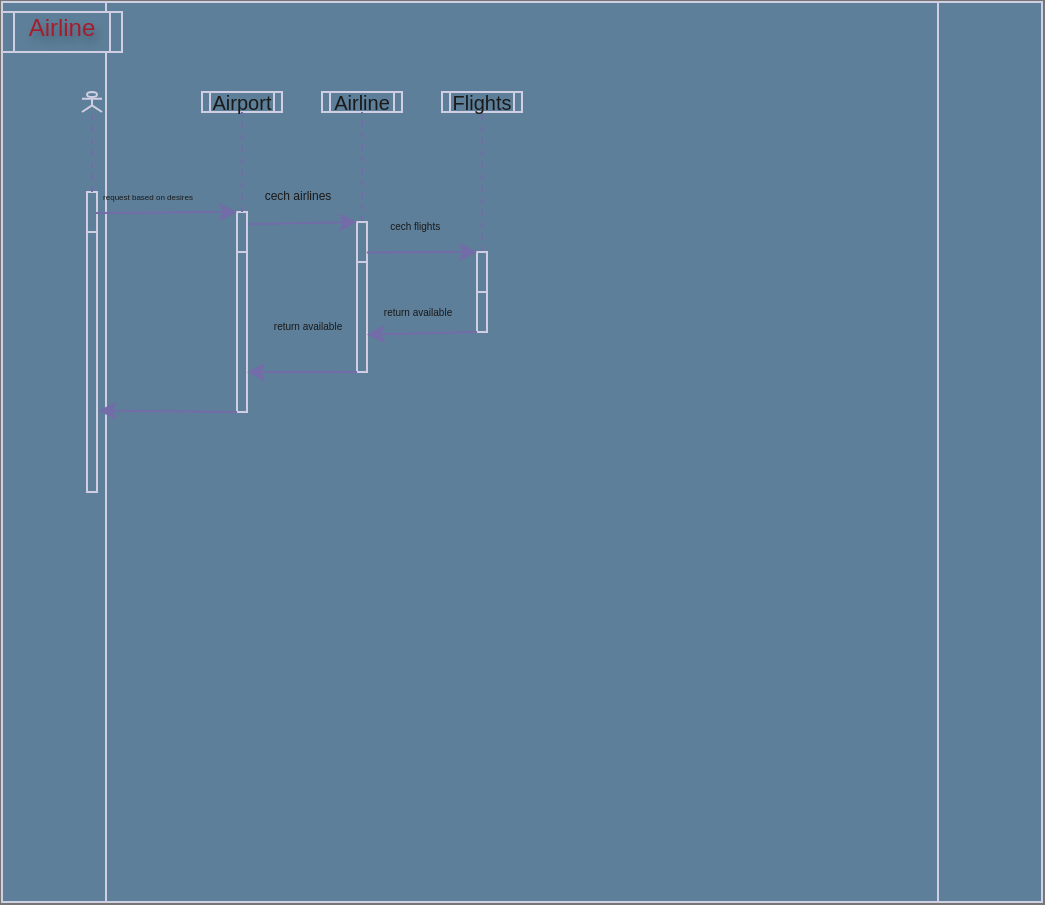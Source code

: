 <mxfile version="26.2.7">
  <diagram name="Page-1" id="lH5Z3lAxrBvs2syO8YQW">
    <mxGraphModel dx="680" dy="394" grid="1" gridSize="10" guides="1" tooltips="1" connect="1" arrows="1" fold="1" page="1" pageScale="1" pageWidth="850" pageHeight="1100" background="light-dark(#757774,#000000)" math="0" shadow="0">
      <root>
        <mxCell id="0" />
        <mxCell id="1" parent="0" />
        <mxCell id="P1_X3QhqcMqUGNyczKEQ-5" value="" style="shape=process;whiteSpace=wrap;html=1;backgroundOutline=1;labelBackgroundColor=none;fillColor=#5D7F99;strokeColor=#D0CEE2;fontColor=#1A1A1A;" vertex="1" parent="1">
          <mxGeometry x="190" y="135" width="520" height="450" as="geometry" />
        </mxCell>
        <mxCell id="P1_X3QhqcMqUGNyczKEQ-6" value="" style="shape=process;whiteSpace=wrap;html=1;backgroundOutline=1;labelBackgroundColor=none;fillColor=#5D7F99;strokeColor=#D0CEE2;fontColor=#1A1A1A;" vertex="1" parent="1">
          <mxGeometry x="190" y="140" width="60" height="20" as="geometry" />
        </mxCell>
        <mxCell id="P1_X3QhqcMqUGNyczKEQ-7" value="&lt;div&gt;Airline&lt;/div&gt;" style="text;html=1;align=center;verticalAlign=middle;whiteSpace=wrap;rounded=0;labelBackgroundColor=none;fontColor=light-dark(#A51D2D,#000000);labelBorderColor=none;textShadow=1;" vertex="1" parent="1">
          <mxGeometry x="190" y="135" width="60" height="25" as="geometry" />
        </mxCell>
        <mxCell id="P1_X3QhqcMqUGNyczKEQ-10" value="" style="shape=umlActor;verticalLabelPosition=bottom;verticalAlign=top;html=1;outlineConnect=0;strokeColor=#D0CEE2;fontColor=#1A1A1A;fillColor=#5D7F99;" vertex="1" parent="1">
          <mxGeometry x="230" y="180" width="10" height="10" as="geometry" />
        </mxCell>
        <mxCell id="P1_X3QhqcMqUGNyczKEQ-14" value="" style="shape=internalStorage;whiteSpace=wrap;html=1;backgroundOutline=1;strokeColor=#D0CEE2;fontColor=#1A1A1A;fillColor=#5D7F99;" vertex="1" parent="1">
          <mxGeometry x="232.5" y="230" width="5" height="150" as="geometry" />
        </mxCell>
        <mxCell id="P1_X3QhqcMqUGNyczKEQ-15" value="" style="endArrow=none;dashed=1;html=1;rounded=0;strokeColor=#736CA8;fontColor=#1A1A1A;" edge="1" parent="1" source="P1_X3QhqcMqUGNyczKEQ-14" target="P1_X3QhqcMqUGNyczKEQ-10">
          <mxGeometry width="50" height="50" relative="1" as="geometry">
            <mxPoint x="230" y="270" as="sourcePoint" />
            <mxPoint x="280" y="220" as="targetPoint" />
          </mxGeometry>
        </mxCell>
        <mxCell id="P1_X3QhqcMqUGNyczKEQ-17" value="&lt;font size=&quot;1&quot;&gt;Airport&lt;/font&gt;" style="shape=process;whiteSpace=wrap;html=1;backgroundOutline=1;strokeColor=#D0CEE2;fontColor=#1A1A1A;fillColor=#5D7F99;" vertex="1" parent="1">
          <mxGeometry x="290" y="180" width="40" height="10" as="geometry" />
        </mxCell>
        <mxCell id="P1_X3QhqcMqUGNyczKEQ-19" value="" style="shape=internalStorage;whiteSpace=wrap;html=1;backgroundOutline=1;strokeColor=#D0CEE2;fontColor=#1A1A1A;fillColor=#5D7F99;" vertex="1" parent="1">
          <mxGeometry x="307.5" y="240" width="5" height="100" as="geometry" />
        </mxCell>
        <mxCell id="P1_X3QhqcMqUGNyczKEQ-22" value="" style="endArrow=none;dashed=1;html=1;rounded=0;strokeColor=#736CA8;fontColor=#1A1A1A;exitX=0.5;exitY=0;exitDx=0;exitDy=0;entryX=0.5;entryY=1;entryDx=0;entryDy=0;" edge="1" parent="1" source="P1_X3QhqcMqUGNyczKEQ-19" target="P1_X3QhqcMqUGNyczKEQ-17">
          <mxGeometry width="50" height="50" relative="1" as="geometry">
            <mxPoint x="260" y="280" as="sourcePoint" />
            <mxPoint x="310" y="230" as="targetPoint" />
          </mxGeometry>
        </mxCell>
        <mxCell id="P1_X3QhqcMqUGNyczKEQ-24" value="" style="endArrow=classic;html=1;rounded=0;strokeColor=#736CA8;fontColor=#1A1A1A;exitX=0.867;exitY=0.07;exitDx=0;exitDy=0;exitPerimeter=0;entryX=0;entryY=0;entryDx=0;entryDy=0;" edge="1" parent="1" source="P1_X3QhqcMqUGNyczKEQ-14" target="P1_X3QhqcMqUGNyczKEQ-19">
          <mxGeometry width="50" height="50" relative="1" as="geometry">
            <mxPoint x="220" y="260" as="sourcePoint" />
            <mxPoint x="270" y="210" as="targetPoint" />
          </mxGeometry>
        </mxCell>
        <mxCell id="P1_X3QhqcMqUGNyczKEQ-28" value="&lt;font style=&quot;font-size: 4px;&quot;&gt;request based on desires&lt;/font&gt;" style="text;html=1;align=center;verticalAlign=middle;whiteSpace=wrap;rounded=0;fontColor=#1A1A1A;" vertex="1" parent="1">
          <mxGeometry x="232.5" y="215" width="60" height="30" as="geometry" />
        </mxCell>
        <mxCell id="P1_X3QhqcMqUGNyczKEQ-30" value="&lt;font size=&quot;1&quot;&gt;Airline&lt;/font&gt;" style="shape=process;whiteSpace=wrap;html=1;backgroundOutline=1;strokeColor=#D0CEE2;fontColor=#1A1A1A;fillColor=#5D7F99;" vertex="1" parent="1">
          <mxGeometry x="350" y="180" width="40" height="10" as="geometry" />
        </mxCell>
        <mxCell id="P1_X3QhqcMqUGNyczKEQ-31" value="" style="endArrow=none;dashed=1;html=1;rounded=0;strokeColor=#736CA8;fontColor=#1A1A1A;exitX=0.5;exitY=0;exitDx=0;exitDy=0;entryX=0.5;entryY=1;entryDx=0;entryDy=0;" edge="1" parent="1" source="P1_X3QhqcMqUGNyczKEQ-32" target="P1_X3QhqcMqUGNyczKEQ-30">
          <mxGeometry width="50" height="50" relative="1" as="geometry">
            <mxPoint x="320" y="250" as="sourcePoint" />
            <mxPoint x="320" y="200" as="targetPoint" />
          </mxGeometry>
        </mxCell>
        <mxCell id="P1_X3QhqcMqUGNyczKEQ-32" value="" style="shape=internalStorage;whiteSpace=wrap;html=1;backgroundOutline=1;strokeColor=#D0CEE2;fontColor=#1A1A1A;fillColor=#5D7F99;" vertex="1" parent="1">
          <mxGeometry x="367.5" y="245" width="5" height="75" as="geometry" />
        </mxCell>
        <mxCell id="P1_X3QhqcMqUGNyczKEQ-33" value="" style="endArrow=classic;html=1;rounded=0;strokeColor=#736CA8;fontColor=#1A1A1A;exitX=1.17;exitY=0.061;exitDx=0;exitDy=0;exitPerimeter=0;entryX=0;entryY=0;entryDx=0;entryDy=0;" edge="1" parent="1" source="P1_X3QhqcMqUGNyczKEQ-19" target="P1_X3QhqcMqUGNyczKEQ-32">
          <mxGeometry width="50" height="50" relative="1" as="geometry">
            <mxPoint x="302.5" y="250" as="sourcePoint" />
            <mxPoint x="372.5" y="250" as="targetPoint" />
          </mxGeometry>
        </mxCell>
        <mxCell id="P1_X3QhqcMqUGNyczKEQ-34" value="&lt;font style=&quot;font-size: 6px;&quot;&gt;cech airlines&lt;/font&gt;" style="text;html=1;align=center;verticalAlign=middle;whiteSpace=wrap;rounded=0;fontColor=#1A1A1A;" vertex="1" parent="1">
          <mxGeometry x="307.5" y="215" width="60" height="30" as="geometry" />
        </mxCell>
        <mxCell id="P1_X3QhqcMqUGNyczKEQ-37" value="&lt;font size=&quot;1&quot;&gt;Flights&lt;/font&gt;" style="shape=process;whiteSpace=wrap;html=1;backgroundOutline=1;strokeColor=#D0CEE2;fontColor=#1A1A1A;fillColor=#5D7F99;" vertex="1" parent="1">
          <mxGeometry x="410" y="180" width="40" height="10" as="geometry" />
        </mxCell>
        <mxCell id="P1_X3QhqcMqUGNyczKEQ-38" value="" style="endArrow=none;dashed=1;html=1;rounded=0;strokeColor=#736CA8;fontColor=#1A1A1A;exitX=0.5;exitY=0;exitDx=0;exitDy=0;entryX=0.5;entryY=1;entryDx=0;entryDy=0;" edge="1" parent="1" source="P1_X3QhqcMqUGNyczKEQ-39" target="P1_X3QhqcMqUGNyczKEQ-37">
          <mxGeometry width="50" height="50" relative="1" as="geometry">
            <mxPoint x="429.76" y="257.5" as="sourcePoint" />
            <mxPoint x="429.76" y="202.5" as="targetPoint" />
          </mxGeometry>
        </mxCell>
        <mxCell id="P1_X3QhqcMqUGNyczKEQ-39" value="" style="shape=internalStorage;whiteSpace=wrap;html=1;backgroundOutline=1;strokeColor=#D0CEE2;fontColor=#1A1A1A;fillColor=#5D7F99;" vertex="1" parent="1">
          <mxGeometry x="427.5" y="260" width="5" height="40" as="geometry" />
        </mxCell>
        <mxCell id="P1_X3QhqcMqUGNyczKEQ-40" value="&lt;font style=&quot;font-size: 5px;&quot;&gt;cech flights&amp;nbsp;&amp;nbsp;&lt;/font&gt;" style="text;html=1;align=center;verticalAlign=middle;whiteSpace=wrap;rounded=0;fontColor=#1A1A1A;" vertex="1" parent="1">
          <mxGeometry x="367.5" y="230" width="60" height="30" as="geometry" />
        </mxCell>
        <mxCell id="P1_X3QhqcMqUGNyczKEQ-42" value="" style="endArrow=classic;html=1;rounded=0;strokeColor=#736CA8;fontColor=#1A1A1A;exitX=0.082;exitY=1.008;exitDx=0;exitDy=0;exitPerimeter=0;entryX=0;entryY=0;entryDx=0;entryDy=0;" edge="1" parent="1" source="P1_X3QhqcMqUGNyczKEQ-40" target="P1_X3QhqcMqUGNyczKEQ-39">
          <mxGeometry width="50" height="50" relative="1" as="geometry">
            <mxPoint x="376.5" y="260" as="sourcePoint" />
            <mxPoint x="420" y="260" as="targetPoint" />
          </mxGeometry>
        </mxCell>
        <mxCell id="P1_X3QhqcMqUGNyczKEQ-43" value="" style="endArrow=classic;html=1;rounded=0;strokeColor=#736CA8;fontColor=#1A1A1A;exitX=0;exitY=1;exitDx=0;exitDy=0;entryX=1;entryY=0.75;entryDx=0;entryDy=0;" edge="1" parent="1" source="P1_X3QhqcMqUGNyczKEQ-39" target="P1_X3QhqcMqUGNyczKEQ-32">
          <mxGeometry width="50" height="50" relative="1" as="geometry">
            <mxPoint x="382" y="270" as="sourcePoint" />
            <mxPoint x="438" y="270" as="targetPoint" />
          </mxGeometry>
        </mxCell>
        <mxCell id="P1_X3QhqcMqUGNyczKEQ-44" value="&lt;font style=&quot;font-size: 5px;&quot;&gt;return available&lt;/font&gt;" style="text;html=1;align=center;verticalAlign=middle;whiteSpace=wrap;rounded=0;fontColor=#1A1A1A;" vertex="1" parent="1">
          <mxGeometry x="367.5" y="275" width="60" height="25" as="geometry" />
        </mxCell>
        <mxCell id="P1_X3QhqcMqUGNyczKEQ-45" value="&lt;font style=&quot;font-size: 5px;&quot;&gt;return available&lt;/font&gt;" style="text;html=1;align=center;verticalAlign=middle;whiteSpace=wrap;rounded=0;fontColor=#1A1A1A;" vertex="1" parent="1">
          <mxGeometry x="312.5" y="280" width="60" height="30" as="geometry" />
        </mxCell>
        <mxCell id="P1_X3QhqcMqUGNyczKEQ-46" value="" style="endArrow=classic;html=1;rounded=0;strokeColor=#736CA8;fontColor=#1A1A1A;exitX=0;exitY=1;exitDx=0;exitDy=0;entryX=1.013;entryY=0.801;entryDx=0;entryDy=0;entryPerimeter=0;" edge="1" parent="1" source="P1_X3QhqcMqUGNyczKEQ-32" target="P1_X3QhqcMqUGNyczKEQ-19">
          <mxGeometry width="50" height="50" relative="1" as="geometry">
            <mxPoint x="438" y="310" as="sourcePoint" />
            <mxPoint x="383" y="311" as="targetPoint" />
          </mxGeometry>
        </mxCell>
        <mxCell id="P1_X3QhqcMqUGNyczKEQ-47" value="" style="endArrow=classic;html=1;rounded=0;strokeColor=#736CA8;fontColor=#1A1A1A;exitX=0;exitY=1;exitDx=0;exitDy=0;entryX=1.147;entryY=0.729;entryDx=0;entryDy=0;entryPerimeter=0;" edge="1" parent="1" source="P1_X3QhqcMqUGNyczKEQ-19" target="P1_X3QhqcMqUGNyczKEQ-14">
          <mxGeometry width="50" height="50" relative="1" as="geometry">
            <mxPoint x="305" y="340" as="sourcePoint" />
            <mxPoint x="250" y="340" as="targetPoint" />
          </mxGeometry>
        </mxCell>
      </root>
    </mxGraphModel>
  </diagram>
</mxfile>

